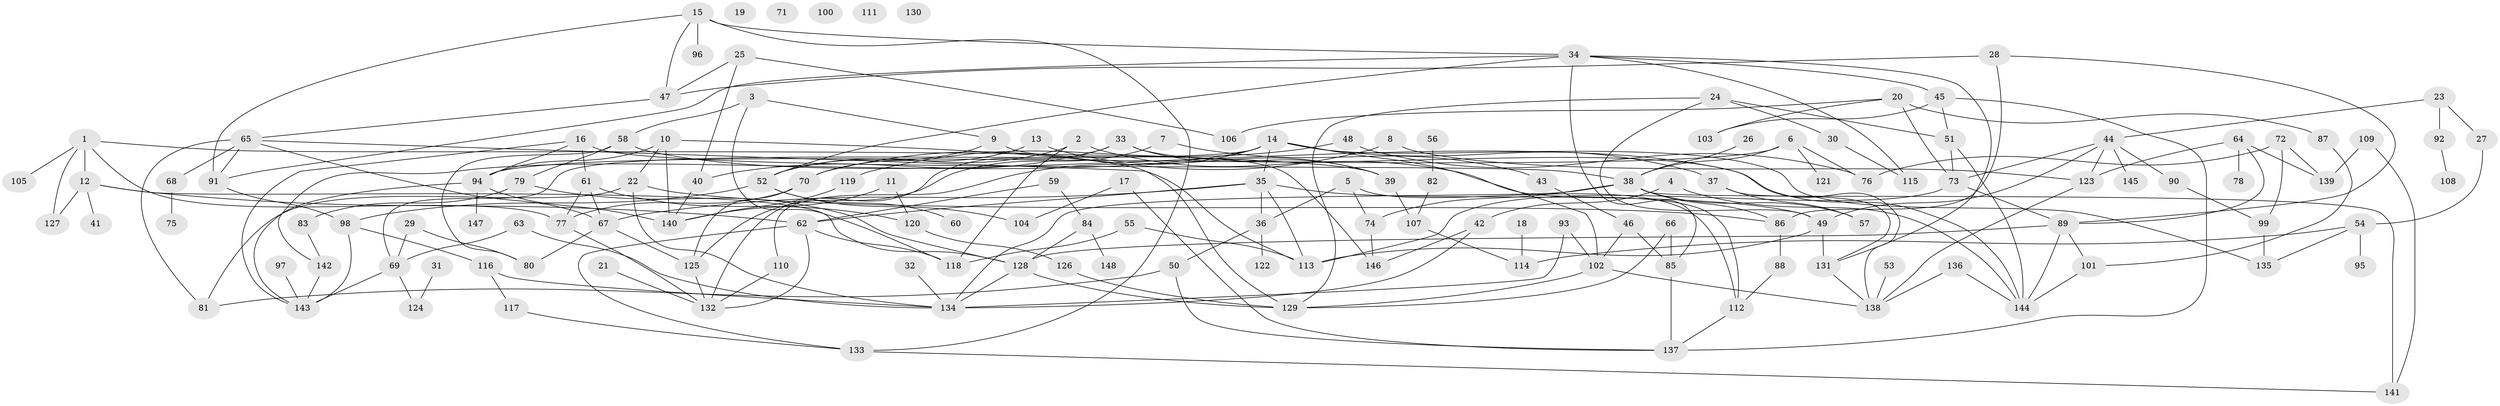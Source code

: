 // coarse degree distribution, {3: 0.14492753623188406, 9: 0.043478260869565216, 8: 0.014492753623188406, 4: 0.17391304347826086, 6: 0.08695652173913043, 5: 0.11594202898550725, 11: 0.028985507246376812, 2: 0.15942028985507245, 7: 0.057971014492753624, 1: 0.14492753623188406, 13: 0.014492753623188406, 10: 0.014492753623188406}
// Generated by graph-tools (version 1.1) at 2025/48/03/04/25 22:48:02]
// undirected, 148 vertices, 229 edges
graph export_dot {
  node [color=gray90,style=filled];
  1;
  2;
  3;
  4;
  5;
  6;
  7;
  8;
  9;
  10;
  11;
  12;
  13;
  14;
  15;
  16;
  17;
  18;
  19;
  20;
  21;
  22;
  23;
  24;
  25;
  26;
  27;
  28;
  29;
  30;
  31;
  32;
  33;
  34;
  35;
  36;
  37;
  38;
  39;
  40;
  41;
  42;
  43;
  44;
  45;
  46;
  47;
  48;
  49;
  50;
  51;
  52;
  53;
  54;
  55;
  56;
  57;
  58;
  59;
  60;
  61;
  62;
  63;
  64;
  65;
  66;
  67;
  68;
  69;
  70;
  71;
  72;
  73;
  74;
  75;
  76;
  77;
  78;
  79;
  80;
  81;
  82;
  83;
  84;
  85;
  86;
  87;
  88;
  89;
  90;
  91;
  92;
  93;
  94;
  95;
  96;
  97;
  98;
  99;
  100;
  101;
  102;
  103;
  104;
  105;
  106;
  107;
  108;
  109;
  110;
  111;
  112;
  113;
  114;
  115;
  116;
  117;
  118;
  119;
  120;
  121;
  122;
  123;
  124;
  125;
  126;
  127;
  128;
  129;
  130;
  131;
  132;
  133;
  134;
  135;
  136;
  137;
  138;
  139;
  140;
  141;
  142;
  143;
  144;
  145;
  146;
  147;
  148;
  1 -- 12;
  1 -- 39;
  1 -- 77;
  1 -- 105;
  1 -- 127;
  2 -- 52;
  2 -- 112;
  2 -- 118;
  3 -- 9;
  3 -- 58;
  3 -- 118;
  4 -- 42;
  4 -- 144;
  5 -- 36;
  5 -- 74;
  5 -- 112;
  6 -- 38;
  6 -- 76;
  6 -- 94;
  6 -- 121;
  7 -- 43;
  7 -- 125;
  8 -- 70;
  8 -- 123;
  9 -- 52;
  9 -- 146;
  10 -- 22;
  10 -- 94;
  10 -- 129;
  10 -- 140;
  11 -- 120;
  11 -- 140;
  12 -- 41;
  12 -- 62;
  12 -- 127;
  12 -- 128;
  13 -- 39;
  13 -- 70;
  14 -- 35;
  14 -- 37;
  14 -- 69;
  14 -- 102;
  14 -- 110;
  14 -- 135;
  14 -- 142;
  15 -- 34;
  15 -- 47;
  15 -- 91;
  15 -- 96;
  15 -- 133;
  16 -- 38;
  16 -- 61;
  16 -- 94;
  16 -- 143;
  17 -- 104;
  17 -- 137;
  18 -- 114;
  20 -- 73;
  20 -- 87;
  20 -- 103;
  20 -- 106;
  21 -- 132;
  22 -- 81;
  22 -- 86;
  22 -- 134;
  23 -- 27;
  23 -- 44;
  23 -- 92;
  24 -- 30;
  24 -- 49;
  24 -- 51;
  24 -- 129;
  25 -- 40;
  25 -- 47;
  25 -- 106;
  26 -- 38;
  27 -- 54;
  28 -- 47;
  28 -- 86;
  28 -- 89;
  29 -- 69;
  29 -- 80;
  30 -- 115;
  31 -- 124;
  32 -- 134;
  33 -- 39;
  33 -- 40;
  33 -- 132;
  33 -- 138;
  34 -- 45;
  34 -- 52;
  34 -- 85;
  34 -- 91;
  34 -- 115;
  34 -- 131;
  35 -- 36;
  35 -- 49;
  35 -- 62;
  35 -- 67;
  35 -- 113;
  36 -- 50;
  36 -- 122;
  37 -- 57;
  37 -- 131;
  38 -- 57;
  38 -- 74;
  38 -- 86;
  38 -- 134;
  38 -- 141;
  39 -- 107;
  40 -- 140;
  42 -- 134;
  42 -- 146;
  43 -- 46;
  44 -- 49;
  44 -- 73;
  44 -- 90;
  44 -- 123;
  44 -- 145;
  45 -- 51;
  45 -- 103;
  45 -- 137;
  46 -- 85;
  46 -- 102;
  47 -- 65;
  48 -- 76;
  48 -- 119;
  49 -- 113;
  49 -- 131;
  50 -- 81;
  50 -- 137;
  51 -- 73;
  51 -- 144;
  52 -- 60;
  52 -- 98;
  52 -- 104;
  53 -- 138;
  54 -- 95;
  54 -- 114;
  54 -- 135;
  55 -- 113;
  55 -- 118;
  56 -- 82;
  58 -- 79;
  58 -- 80;
  58 -- 144;
  59 -- 62;
  59 -- 84;
  61 -- 67;
  61 -- 77;
  61 -- 120;
  62 -- 118;
  62 -- 132;
  62 -- 133;
  63 -- 69;
  63 -- 134;
  64 -- 78;
  64 -- 89;
  64 -- 123;
  64 -- 139;
  65 -- 67;
  65 -- 68;
  65 -- 81;
  65 -- 91;
  65 -- 113;
  66 -- 85;
  66 -- 129;
  67 -- 80;
  67 -- 125;
  68 -- 75;
  69 -- 124;
  69 -- 143;
  70 -- 77;
  70 -- 125;
  72 -- 76;
  72 -- 99;
  72 -- 139;
  73 -- 89;
  73 -- 113;
  74 -- 146;
  77 -- 132;
  79 -- 83;
  79 -- 128;
  82 -- 107;
  83 -- 142;
  84 -- 128;
  84 -- 148;
  85 -- 137;
  86 -- 88;
  87 -- 101;
  88 -- 112;
  89 -- 101;
  89 -- 128;
  89 -- 144;
  90 -- 99;
  91 -- 98;
  92 -- 108;
  93 -- 102;
  93 -- 134;
  94 -- 140;
  94 -- 143;
  94 -- 147;
  97 -- 143;
  98 -- 116;
  98 -- 143;
  99 -- 135;
  101 -- 144;
  102 -- 129;
  102 -- 138;
  107 -- 114;
  109 -- 139;
  109 -- 141;
  110 -- 132;
  112 -- 137;
  116 -- 117;
  116 -- 134;
  117 -- 133;
  119 -- 140;
  120 -- 126;
  123 -- 138;
  125 -- 132;
  126 -- 129;
  128 -- 129;
  128 -- 134;
  131 -- 138;
  133 -- 141;
  136 -- 138;
  136 -- 144;
  142 -- 143;
}
